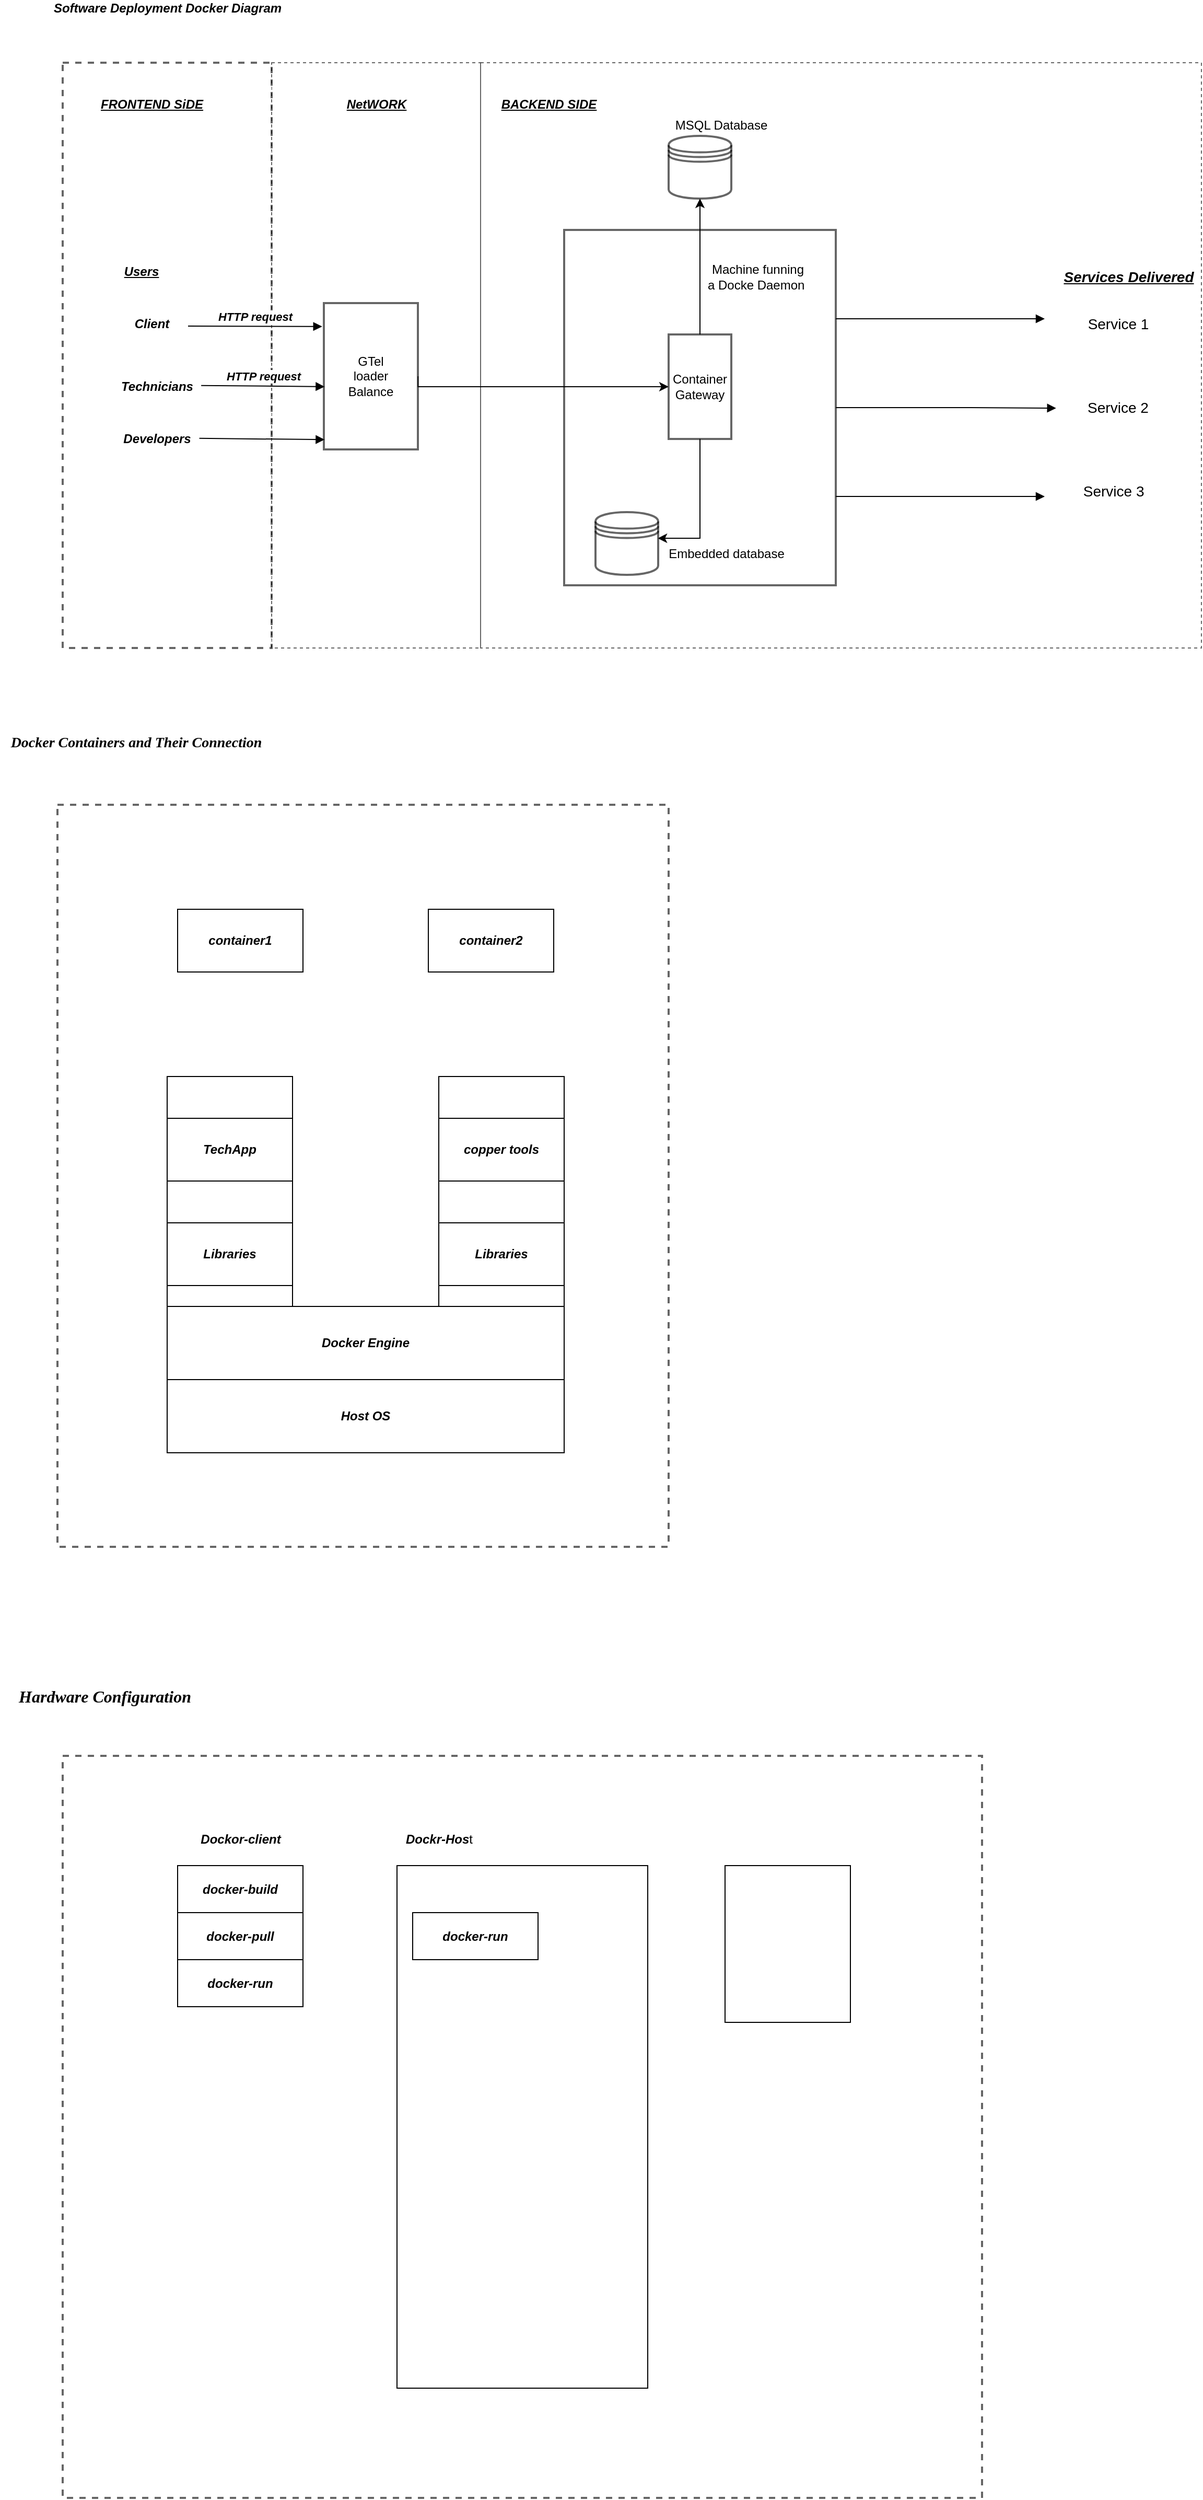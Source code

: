 <mxfile version="13.8.1" type="github" pages="2">
  <diagram id="13VyAanqFOhvAUCbbG8V" name="Page-1">
    <mxGraphModel dx="1641" dy="2213" grid="1" gridSize="10" guides="1" tooltips="1" connect="1" arrows="1" fold="1" page="1" pageScale="1" pageWidth="827" pageHeight="1169" math="0" shadow="0">
      <root>
        <mxCell id="0" />
        <mxCell id="1" parent="0" />
        <mxCell id="uKoPLyJ_3GidWpt5rB-8-34" value="" style="html=1;rounded=0;shadow=0;glass=0;dashed=1;sketch=0;fillStyle=dashed;strokeWidth=1;fillColor=#FFFFFF;opacity=60;align=left;" parent="1" vertex="1">
          <mxGeometry x="120" y="-460" width="690" height="560" as="geometry" />
        </mxCell>
        <mxCell id="uKoPLyJ_3GidWpt5rB-8-58" value="" style="shape=datastore;whiteSpace=wrap;html=1;rounded=0;shadow=0;glass=0;sketch=0;fillStyle=auto;strokeWidth=2;fillColor=#FFFFFF;opacity=60;" parent="1" vertex="1">
          <mxGeometry x="300" y="-390" width="60" height="60" as="geometry" />
        </mxCell>
        <mxCell id="uKoPLyJ_3GidWpt5rB-8-60" value="MSQL Database" style="text;html=1;align=center;verticalAlign=middle;resizable=0;points=[];autosize=1;" parent="1" vertex="1">
          <mxGeometry x="300" y="-410" width="100" height="20" as="geometry" />
        </mxCell>
        <mxCell id="uKoPLyJ_3GidWpt5rB-8-61" value="&lt;i&gt;&lt;b&gt;&lt;u&gt;BACKEND SIDE&lt;/u&gt;&lt;/b&gt;&lt;/i&gt;" style="text;html=1;align=center;verticalAlign=middle;resizable=0;points=[];autosize=1;" parent="1" vertex="1">
          <mxGeometry x="130" y="-430" width="110" height="20" as="geometry" />
        </mxCell>
        <mxCell id="uKoPLyJ_3GidWpt5rB-8-62" value="" style="whiteSpace=wrap;html=1;rounded=0;shadow=0;glass=0;sketch=0;fillStyle=auto;strokeWidth=2;fillColor=#FFFFFF;opacity=60;" parent="1" vertex="1">
          <mxGeometry x="200" y="-300" width="260" height="340" as="geometry" />
        </mxCell>
        <mxCell id="uKoPLyJ_3GidWpt5rB-8-69" style="edgeStyle=orthogonalEdgeStyle;rounded=0;orthogonalLoop=1;jettySize=auto;html=1;exitX=0.5;exitY=0;exitDx=0;exitDy=0;" parent="1" source="uKoPLyJ_3GidWpt5rB-8-64" target="uKoPLyJ_3GidWpt5rB-8-58" edge="1">
          <mxGeometry relative="1" as="geometry" />
        </mxCell>
        <mxCell id="BvbEws9mV1S3FFfNSlts-20" value="" style="edgeStyle=orthogonalEdgeStyle;rounded=0;orthogonalLoop=1;jettySize=auto;html=1;entryX=0.993;entryY=0.417;entryDx=0;entryDy=0;entryPerimeter=0;" parent="1" source="uKoPLyJ_3GidWpt5rB-8-64" target="uKoPLyJ_3GidWpt5rB-8-67" edge="1">
          <mxGeometry relative="1" as="geometry">
            <Array as="points">
              <mxPoint x="330" y="-5" />
            </Array>
          </mxGeometry>
        </mxCell>
        <mxCell id="uKoPLyJ_3GidWpt5rB-8-64" value="Container&lt;br&gt;Gateway" style="whiteSpace=wrap;html=1;rounded=0;shadow=0;glass=0;sketch=0;fillStyle=auto;strokeWidth=2;fillColor=#FFFFFF;opacity=60;" parent="1" vertex="1">
          <mxGeometry x="300" y="-200" width="60" height="100" as="geometry" />
        </mxCell>
        <mxCell id="uKoPLyJ_3GidWpt5rB-8-67" value="" style="shape=datastore;whiteSpace=wrap;html=1;rounded=0;shadow=0;glass=0;sketch=0;fillStyle=auto;strokeWidth=2;fillColor=#FFFFFF;opacity=60;" parent="1" vertex="1">
          <mxGeometry x="230" y="-30" width="60" height="60" as="geometry" />
        </mxCell>
        <mxCell id="uKoPLyJ_3GidWpt5rB-8-68" value="Embedded database" style="text;html=1;align=center;verticalAlign=middle;resizable=0;points=[];autosize=1;" parent="1" vertex="1">
          <mxGeometry x="290" width="130" height="20" as="geometry" />
        </mxCell>
        <mxCell id="uKoPLyJ_3GidWpt5rB-8-70" value="Machine funning &lt;br&gt;a Docke Daemon&amp;nbsp;" style="text;html=1;align=center;verticalAlign=middle;resizable=0;points=[];autosize=1;" parent="1" vertex="1">
          <mxGeometry x="330" y="-270" width="110" height="30" as="geometry" />
        </mxCell>
        <mxCell id="BvbEws9mV1S3FFfNSlts-2" value="&lt;font style=&quot;font-size: 14px&quot;&gt;&lt;b&gt;&lt;i&gt;&lt;u&gt;Services Delivered&lt;/u&gt;&lt;/i&gt;&lt;/b&gt;&lt;/font&gt;" style="text;html=1;align=center;verticalAlign=middle;resizable=0;points=[];autosize=1;" parent="1" vertex="1">
          <mxGeometry x="670" y="-265" width="140" height="20" as="geometry" />
        </mxCell>
        <mxCell id="BvbEws9mV1S3FFfNSlts-8" value="" style="html=1;verticalAlign=bottom;endArrow=block;exitX=1;exitY=0.25;exitDx=0;exitDy=0;" parent="1" source="uKoPLyJ_3GidWpt5rB-8-62" edge="1">
          <mxGeometry width="80" relative="1" as="geometry">
            <mxPoint x="460" y="-170" as="sourcePoint" />
            <mxPoint x="660" y="-215" as="targetPoint" />
          </mxGeometry>
        </mxCell>
        <mxCell id="BvbEws9mV1S3FFfNSlts-9" value="" style="html=1;verticalAlign=bottom;endArrow=block;exitX=1;exitY=0.5;exitDx=0;exitDy=0;entryX=-0.046;entryY=0.525;entryDx=0;entryDy=0;entryPerimeter=0;" parent="1" source="uKoPLyJ_3GidWpt5rB-8-62" target="BvbEws9mV1S3FFfNSlts-11" edge="1">
          <mxGeometry width="80" relative="1" as="geometry">
            <mxPoint x="420" y="-160" as="sourcePoint" />
            <mxPoint x="650" y="-110" as="targetPoint" />
            <Array as="points">
              <mxPoint x="580" y="-130" />
            </Array>
          </mxGeometry>
        </mxCell>
        <mxCell id="BvbEws9mV1S3FFfNSlts-10" value="&lt;font style=&quot;font-size: 14px&quot;&gt;&lt;font&gt;Service&lt;/font&gt;&amp;nbsp;1&lt;/font&gt;" style="text;html=1;align=center;verticalAlign=middle;resizable=0;points=[];autosize=1;" parent="1" vertex="1">
          <mxGeometry x="695" y="-220" width="70" height="20" as="geometry" />
        </mxCell>
        <mxCell id="BvbEws9mV1S3FFfNSlts-11" value="&lt;font style=&quot;font-size: 14px&quot;&gt;&lt;font&gt;&amp;nbsp; &amp;nbsp; &amp;nbsp;Service&lt;/font&gt;&amp;nbsp;2&lt;/font&gt;" style="text;html=1;align=center;verticalAlign=middle;resizable=0;points=[];autosize=1;" parent="1" vertex="1">
          <mxGeometry x="675" y="-140" width="90" height="20" as="geometry" />
        </mxCell>
        <mxCell id="BvbEws9mV1S3FFfNSlts-12" value="" style="html=1;verticalAlign=bottom;endArrow=block;exitX=1;exitY=0.75;exitDx=0;exitDy=0;" parent="1" source="uKoPLyJ_3GidWpt5rB-8-62" edge="1">
          <mxGeometry width="80" relative="1" as="geometry">
            <mxPoint x="469.48" y="-61.86" as="sourcePoint" />
            <mxPoint x="660" y="-45" as="targetPoint" />
            <Array as="points">
              <mxPoint x="620" y="-45" />
            </Array>
          </mxGeometry>
        </mxCell>
        <mxCell id="BvbEws9mV1S3FFfNSlts-14" value="&lt;font style=&quot;font-size: 14px&quot;&gt;&lt;font&gt;&amp;nbsp; &amp;nbsp; &amp;nbsp; &amp;nbsp; Service&lt;/font&gt;&amp;nbsp;3&lt;/font&gt;" style="text;html=1;align=center;verticalAlign=middle;resizable=0;points=[];autosize=1;" parent="1" vertex="1">
          <mxGeometry x="655" y="-60" width="110" height="20" as="geometry" />
        </mxCell>
        <mxCell id="BvbEws9mV1S3FFfNSlts-18" value="" style="html=1;rounded=0;shadow=0;glass=0;dashed=1;sketch=0;fillStyle=dashed;strokeWidth=1;fillColor=#FFFFFF;opacity=60;align=left;" parent="1" vertex="1">
          <mxGeometry x="-80" y="-460" width="200" height="560" as="geometry" />
        </mxCell>
        <mxCell id="BvbEws9mV1S3FFfNSlts-19" value="&lt;i&gt;&lt;b&gt;&lt;u&gt;NetWORK&lt;/u&gt;&lt;/b&gt;&lt;/i&gt;" style="text;html=1;align=center;verticalAlign=middle;resizable=0;points=[];autosize=1;" parent="1" vertex="1">
          <mxGeometry x="-15" y="-430" width="70" height="20" as="geometry" />
        </mxCell>
        <mxCell id="BvbEws9mV1S3FFfNSlts-22" style="edgeStyle=orthogonalEdgeStyle;rounded=0;orthogonalLoop=1;jettySize=auto;html=1;exitX=1;exitY=0.5;exitDx=0;exitDy=0;entryX=0;entryY=0.5;entryDx=0;entryDy=0;" parent="1" source="BvbEws9mV1S3FFfNSlts-21" target="uKoPLyJ_3GidWpt5rB-8-64" edge="1">
          <mxGeometry relative="1" as="geometry">
            <Array as="points">
              <mxPoint x="60" y="-150" />
            </Array>
          </mxGeometry>
        </mxCell>
        <mxCell id="BvbEws9mV1S3FFfNSlts-21" value="GTel&lt;br&gt;loader&lt;br&gt;Balance" style="whiteSpace=wrap;html=1;rounded=0;shadow=0;glass=0;sketch=0;fillStyle=auto;strokeWidth=2;fillColor=#FFFFFF;opacity=60;" parent="1" vertex="1">
          <mxGeometry x="-30" y="-230" width="90" height="140" as="geometry" />
        </mxCell>
        <mxCell id="BvbEws9mV1S3FFfNSlts-23" value="" style="html=1;rounded=0;shadow=0;glass=0;dashed=1;sketch=0;fillStyle=dashed;strokeWidth=2;fillColor=#FFFFFF;opacity=60;align=left;" parent="1" vertex="1">
          <mxGeometry x="-280" y="-460" width="200" height="560" as="geometry" />
        </mxCell>
        <mxCell id="BvbEws9mV1S3FFfNSlts-24" value="&lt;i&gt;&lt;b&gt;&lt;u&gt;FRONTEND SiDE&lt;/u&gt;&lt;/b&gt;&lt;/i&gt;" style="text;html=1;align=center;verticalAlign=middle;resizable=0;points=[];autosize=1;" parent="1" vertex="1">
          <mxGeometry x="-250" y="-430" width="110" height="20" as="geometry" />
        </mxCell>
        <mxCell id="BvbEws9mV1S3FFfNSlts-25" value="&lt;i&gt;&lt;b&gt;&lt;u&gt;Users&lt;/u&gt;&lt;/b&gt;&lt;/i&gt;" style="text;html=1;align=center;verticalAlign=middle;resizable=0;points=[];autosize=1;" parent="1" vertex="1">
          <mxGeometry x="-230" y="-270" width="50" height="20" as="geometry" />
        </mxCell>
        <mxCell id="BvbEws9mV1S3FFfNSlts-26" value="&lt;b&gt;&lt;i&gt;Client&lt;/i&gt;&lt;/b&gt;" style="text;html=1;align=center;verticalAlign=middle;resizable=0;points=[];autosize=1;" parent="1" vertex="1">
          <mxGeometry x="-220" y="-220" width="50" height="20" as="geometry" />
        </mxCell>
        <mxCell id="BvbEws9mV1S3FFfNSlts-32" value="&lt;b&gt;&lt;i&gt;HTTP request&lt;/i&gt;&lt;/b&gt;" style="html=1;verticalAlign=bottom;endArrow=block;entryX=-0.018;entryY=0.16;entryDx=0;entryDy=0;entryPerimeter=0;" parent="1" target="BvbEws9mV1S3FFfNSlts-21" edge="1">
          <mxGeometry width="80" relative="1" as="geometry">
            <mxPoint x="-160" y="-208" as="sourcePoint" />
            <mxPoint x="-60" y="-210" as="targetPoint" />
          </mxGeometry>
        </mxCell>
        <mxCell id="BvbEws9mV1S3FFfNSlts-33" value="&lt;b&gt;&lt;i&gt;Technicians&lt;/i&gt;&lt;/b&gt;" style="text;html=1;align=center;verticalAlign=middle;resizable=0;points=[];autosize=1;" parent="1" vertex="1">
          <mxGeometry x="-230" y="-160" width="80" height="20" as="geometry" />
        </mxCell>
        <mxCell id="BvbEws9mV1S3FFfNSlts-35" value="&lt;b&gt;&lt;i&gt;HTTP request&lt;/i&gt;&lt;/b&gt;" style="html=1;verticalAlign=bottom;endArrow=block;entryX=0.008;entryY=0.571;entryDx=0;entryDy=0;entryPerimeter=0;exitX=1.032;exitY=0.441;exitDx=0;exitDy=0;exitPerimeter=0;" parent="1" source="BvbEws9mV1S3FFfNSlts-33" target="BvbEws9mV1S3FFfNSlts-21" edge="1">
          <mxGeometry width="80" relative="1" as="geometry">
            <mxPoint x="-150" y="-198" as="sourcePoint" />
            <mxPoint x="-21.62" y="-197.6" as="targetPoint" />
            <Array as="points" />
          </mxGeometry>
        </mxCell>
        <mxCell id="BvbEws9mV1S3FFfNSlts-36" value="&lt;b&gt;&lt;i&gt;Developers&lt;/i&gt;&lt;/b&gt;" style="text;html=1;align=center;verticalAlign=middle;resizable=0;points=[];autosize=1;" parent="1" vertex="1">
          <mxGeometry x="-230" y="-110" width="80" height="20" as="geometry" />
        </mxCell>
        <mxCell id="BvbEws9mV1S3FFfNSlts-38" value="" style="html=1;verticalAlign=bottom;endArrow=block;entryX=0.008;entryY=0.933;entryDx=0;entryDy=0;entryPerimeter=0;exitX=1.01;exitY=0.471;exitDx=0;exitDy=0;exitPerimeter=0;" parent="1" source="BvbEws9mV1S3FFfNSlts-36" target="BvbEws9mV1S3FFfNSlts-21" edge="1">
          <mxGeometry width="80" relative="1" as="geometry">
            <mxPoint x="-137.44" y="-141.18" as="sourcePoint" />
            <mxPoint x="-19.28" y="-140.06" as="targetPoint" />
            <Array as="points" />
          </mxGeometry>
        </mxCell>
        <mxCell id="BSMtaXVtOMWHBBiSxn76-1" value="&lt;p class=&quot;MsoNormal&quot; align=&quot;center&quot; style=&quot;margin: 0cm 0cm 10pt ; line-height: 16.867px ; font-family: &amp;#34;calibri&amp;#34; , sans-serif&quot;&gt;&lt;span lang=&quot;EN-US&quot;&gt;&lt;font style=&quot;font-size: 12px&quot;&gt;&lt;b&gt;&lt;i&gt;Software Deployment Docker Diagram&lt;/i&gt;&lt;/b&gt;&lt;/font&gt;&lt;/span&gt;&lt;/p&gt;" style="text;html=1;align=center;verticalAlign=middle;resizable=0;points=[];autosize=1;" vertex="1" parent="1">
          <mxGeometry x="-285" y="-520" width="210" height="30" as="geometry" />
        </mxCell>
        <mxCell id="BSMtaXVtOMWHBBiSxn76-2" value="&lt;span lang=&quot;EN-US&quot; style=&quot;line-height: 18.4px ; font-family: &amp;#34;times new roman&amp;#34; , serif&quot;&gt;&lt;font style=&quot;font-size: 14px&quot;&gt;&lt;b&gt;&lt;i&gt;Docker Containers and Their Connection&lt;/i&gt;&lt;/b&gt;&lt;/font&gt;&lt;/span&gt;&lt;span style=&quot;font-size: medium&quot;&gt;&lt;/span&gt;" style="text;html=1;align=center;verticalAlign=middle;resizable=0;points=[];autosize=1;" vertex="1" parent="1">
          <mxGeometry x="-340" y="180" width="260" height="20" as="geometry" />
        </mxCell>
        <mxCell id="BSMtaXVtOMWHBBiSxn76-3" value="" style="html=1;rounded=0;shadow=0;glass=0;dashed=1;sketch=0;fillStyle=dashed;strokeWidth=2;fillColor=#FFFFFF;opacity=60;align=left;" vertex="1" parent="1">
          <mxGeometry x="-285" y="250" width="585" height="710" as="geometry" />
        </mxCell>
        <mxCell id="BSMtaXVtOMWHBBiSxn76-4" value="&lt;font style=&quot;font-size: 12px&quot;&gt;&lt;b&gt;&lt;i&gt;container2&lt;/i&gt;&lt;/b&gt;&lt;/font&gt;" style="rounded=0;whiteSpace=wrap;html=1;" vertex="1" parent="1">
          <mxGeometry x="70" y="350" width="120" height="60" as="geometry" />
        </mxCell>
        <mxCell id="BSMtaXVtOMWHBBiSxn76-6" value="&lt;font style=&quot;font-size: 12px&quot;&gt;&lt;b&gt;&lt;i&gt;container1&lt;/i&gt;&lt;/b&gt;&lt;/font&gt;" style="rounded=0;whiteSpace=wrap;html=1;" vertex="1" parent="1">
          <mxGeometry x="-170" y="350" width="120" height="60" as="geometry" />
        </mxCell>
        <mxCell id="BSMtaXVtOMWHBBiSxn76-7" value="" style="rounded=0;whiteSpace=wrap;html=1;" vertex="1" parent="1">
          <mxGeometry x="-180" y="510" width="120" height="220" as="geometry" />
        </mxCell>
        <mxCell id="BSMtaXVtOMWHBBiSxn76-8" value="" style="rounded=0;whiteSpace=wrap;html=1;" vertex="1" parent="1">
          <mxGeometry x="80" y="510" width="120" height="220" as="geometry" />
        </mxCell>
        <mxCell id="BSMtaXVtOMWHBBiSxn76-9" value="&lt;i&gt;&lt;b&gt;Docker Engine&lt;/b&gt;&lt;/i&gt;" style="rounded=0;whiteSpace=wrap;html=1;" vertex="1" parent="1">
          <mxGeometry x="-180" y="730" width="380" height="70" as="geometry" />
        </mxCell>
        <mxCell id="BSMtaXVtOMWHBBiSxn76-10" value="&lt;b&gt;&lt;i&gt;Host OS&lt;/i&gt;&lt;/b&gt;" style="rounded=0;whiteSpace=wrap;html=1;" vertex="1" parent="1">
          <mxGeometry x="-180" y="800" width="380" height="70" as="geometry" />
        </mxCell>
        <mxCell id="BSMtaXVtOMWHBBiSxn76-11" value="&lt;font style=&quot;font-size: 12px&quot;&gt;&lt;b&gt;&lt;i&gt;TechApp&lt;/i&gt;&lt;/b&gt;&lt;/font&gt;" style="rounded=0;whiteSpace=wrap;html=1;" vertex="1" parent="1">
          <mxGeometry x="-180" y="550" width="120" height="60" as="geometry" />
        </mxCell>
        <mxCell id="BSMtaXVtOMWHBBiSxn76-12" value="&lt;font style=&quot;font-size: 12px&quot;&gt;&lt;b&gt;&lt;i&gt;Libraries&lt;/i&gt;&lt;/b&gt;&lt;/font&gt;" style="rounded=0;whiteSpace=wrap;html=1;" vertex="1" parent="1">
          <mxGeometry x="-180" y="650" width="120" height="60" as="geometry" />
        </mxCell>
        <mxCell id="BSMtaXVtOMWHBBiSxn76-13" value="&lt;font style=&quot;font-size: 12px&quot;&gt;&lt;b&gt;&lt;i&gt;copper tools&lt;/i&gt;&lt;/b&gt;&lt;/font&gt;" style="rounded=0;whiteSpace=wrap;html=1;" vertex="1" parent="1">
          <mxGeometry x="80" y="550" width="120" height="60" as="geometry" />
        </mxCell>
        <mxCell id="BSMtaXVtOMWHBBiSxn76-14" value="&lt;b&gt;&lt;i&gt;Libraries&lt;/i&gt;&lt;/b&gt;" style="rounded=0;whiteSpace=wrap;html=1;" vertex="1" parent="1">
          <mxGeometry x="80" y="650" width="120" height="60" as="geometry" />
        </mxCell>
        <mxCell id="BSMtaXVtOMWHBBiSxn76-15" value="" style="html=1;rounded=0;shadow=0;glass=0;dashed=1;sketch=0;fillStyle=dashed;strokeWidth=2;fillColor=#FFFFFF;opacity=60;align=left;" vertex="1" parent="1">
          <mxGeometry x="-280" y="1160" width="880" height="710" as="geometry" />
        </mxCell>
        <mxCell id="BSMtaXVtOMWHBBiSxn76-16" value="&lt;p class=&quot;MsoNormal&quot; align=&quot;center&quot; style=&quot;margin: 0cm 0cm 10pt ; line-height: 16.867px ; font-size: 11pt ; font-family: &amp;#34;calibri&amp;#34; , sans-serif&quot;&gt;&lt;span lang=&quot;EN-US&quot; style=&quot;font-size: 12pt ; line-height: 18.4px ; font-family: &amp;#34;times new roman&amp;#34; , serif&quot;&gt;&lt;b&gt;&lt;i&gt;Hardware Configuration&lt;/i&gt;&lt;/b&gt;&lt;/span&gt;&lt;/p&gt;" style="text;html=1;align=center;verticalAlign=middle;resizable=0;points=[];autosize=1;" vertex="1" parent="1">
          <mxGeometry x="-330" y="1090" width="180" height="40" as="geometry" />
        </mxCell>
        <mxCell id="BSMtaXVtOMWHBBiSxn76-17" value="&lt;b&gt;&lt;i&gt;docker-build&lt;/i&gt;&lt;/b&gt;" style="rounded=0;whiteSpace=wrap;html=1;" vertex="1" parent="1">
          <mxGeometry x="-170" y="1265" width="120" height="45" as="geometry" />
        </mxCell>
        <mxCell id="BSMtaXVtOMWHBBiSxn76-18" value="" style="rounded=0;whiteSpace=wrap;html=1;" vertex="1" parent="1">
          <mxGeometry x="40" y="1265" width="240" height="500" as="geometry" />
        </mxCell>
        <mxCell id="BSMtaXVtOMWHBBiSxn76-19" value="" style="rounded=0;whiteSpace=wrap;html=1;" vertex="1" parent="1">
          <mxGeometry x="354" y="1265" width="120" height="150" as="geometry" />
        </mxCell>
        <mxCell id="BSMtaXVtOMWHBBiSxn76-20" value="&lt;b&gt;&lt;i&gt;Dockor-client&lt;/i&gt;&lt;/b&gt;" style="text;html=1;align=center;verticalAlign=middle;resizable=0;points=[];autosize=1;" vertex="1" parent="1">
          <mxGeometry x="-155" y="1230" width="90" height="20" as="geometry" />
        </mxCell>
        <mxCell id="BSMtaXVtOMWHBBiSxn76-22" value="&lt;b&gt;&lt;i&gt;docker-pull&lt;/i&gt;&lt;/b&gt;" style="rounded=0;whiteSpace=wrap;html=1;" vertex="1" parent="1">
          <mxGeometry x="-170" y="1310" width="120" height="45" as="geometry" />
        </mxCell>
        <mxCell id="BSMtaXVtOMWHBBiSxn76-23" value="&lt;b&gt;&lt;i&gt;docker-run&lt;/i&gt;&lt;/b&gt;" style="rounded=0;whiteSpace=wrap;html=1;" vertex="1" parent="1">
          <mxGeometry x="-170" y="1355" width="120" height="45" as="geometry" />
        </mxCell>
        <mxCell id="BSMtaXVtOMWHBBiSxn76-24" value="&lt;b&gt;&lt;i&gt;Dockr-Hos&lt;/i&gt;&lt;/b&gt;t" style="text;html=1;align=center;verticalAlign=middle;resizable=0;points=[];autosize=1;" vertex="1" parent="1">
          <mxGeometry x="40" y="1230" width="80" height="20" as="geometry" />
        </mxCell>
        <mxCell id="BSMtaXVtOMWHBBiSxn76-25" value="&lt;b&gt;&lt;i&gt;docker-run&lt;/i&gt;&lt;/b&gt;" style="rounded=0;whiteSpace=wrap;html=1;" vertex="1" parent="1">
          <mxGeometry x="55" y="1310" width="120" height="45" as="geometry" />
        </mxCell>
      </root>
    </mxGraphModel>
  </diagram>
  <diagram id="Zqp17IYBuAJ2xRkM_VbI" name="Page-2">
    <mxGraphModel dx="403" dy="579" grid="1" gridSize="10" guides="1" tooltips="1" connect="1" arrows="1" fold="1" page="1" pageScale="1" pageWidth="827" pageHeight="1169" math="0" shadow="0">
      <root>
        <mxCell id="I1koprlJKOrljNIi48LN-0" />
        <mxCell id="I1koprlJKOrljNIi48LN-1" parent="I1koprlJKOrljNIi48LN-0" />
      </root>
    </mxGraphModel>
  </diagram>
</mxfile>
